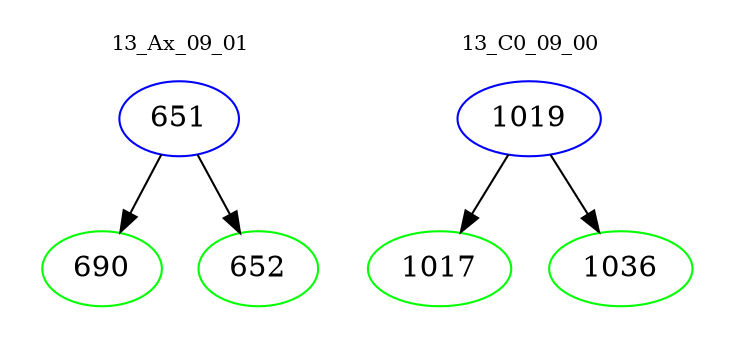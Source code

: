 digraph{
subgraph cluster_0 {
color = white
label = "13_Ax_09_01";
fontsize=10;
T0_651 [label="651", color="blue"]
T0_651 -> T0_690 [color="black"]
T0_690 [label="690", color="green"]
T0_651 -> T0_652 [color="black"]
T0_652 [label="652", color="green"]
}
subgraph cluster_1 {
color = white
label = "13_C0_09_00";
fontsize=10;
T1_1019 [label="1019", color="blue"]
T1_1019 -> T1_1017 [color="black"]
T1_1017 [label="1017", color="green"]
T1_1019 -> T1_1036 [color="black"]
T1_1036 [label="1036", color="green"]
}
}
